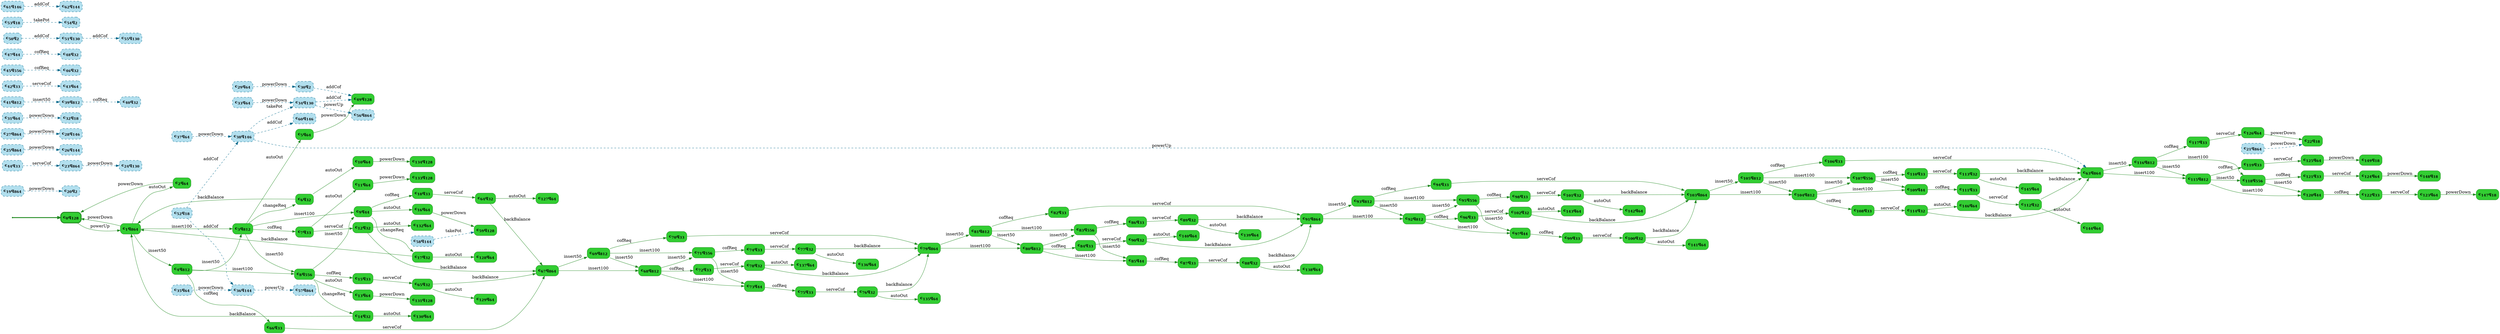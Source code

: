 digraph g {

	rankdir="LR"

	__invisible__[shape="point", color="forestgreen"]
	c0q128[label=<<b>c<sub>0</sub>q<sub>128</sub></b>>, shape="box", style="rounded, filled", fillcolor="limegreen", color="forestgreen", penwidth=3] // Initial
	c1q864[label=<<b>c<sub>1</sub>q<sub>864</sub></b>>, shape="box", style="rounded, filled", fillcolor="limegreen", color="forestgreen"]
	c2q64[label=<<b>c<sub>2</sub>q<sub>64</sub></b>>, shape="box", style="rounded, filled", fillcolor="limegreen", color="forestgreen"]
	c3q812[label=<<b>c<sub>3</sub>q<sub>812</sub></b>>, shape="box", style="rounded, filled", fillcolor="limegreen", color="forestgreen"]
	c5q64[label=<<b>c<sub>5</sub>q<sub>64</sub></b>>, shape="box", style="rounded, filled", fillcolor="limegreen", color="forestgreen"]
	c49q128[label=<<b>c<sub>49</sub>q<sub>128</sub></b>>, shape="box", style="rounded, filled", fillcolor="limegreen", color="forestgreen"]
	c6q32[label=<<b>c<sub>6</sub>q<sub>32</sub></b>>, shape="box", style="rounded, filled", fillcolor="limegreen", color="forestgreen"]
	c10q64[label=<<b>c<sub>10</sub>q<sub>64</sub></b>>, shape="box", style="rounded, filled", fillcolor="limegreen", color="forestgreen"]
	c134q128[label=<<b>c<sub>134</sub>q<sub>128</sub></b>>, shape="box", style="rounded, filled", fillcolor="limegreen", color="forestgreen"]
	c7q33[label=<<b>c<sub>7</sub>q<sub>33</sub></b>>, shape="box", style="rounded, filled", fillcolor="limegreen", color="forestgreen"]
	c11q64[label=<<b>c<sub>11</sub>q<sub>64</sub></b>>, shape="box", style="rounded, filled", fillcolor="limegreen", color="forestgreen"]
	c133q128[label=<<b>c<sub>133</sub>q<sub>128</sub></b>>, shape="box", style="rounded, filled", fillcolor="limegreen", color="forestgreen"]
	c12q32[label=<<b>c<sub>12</sub>q<sub>32</sub></b>>, shape="box", style="rounded, filled", fillcolor="limegreen", color="forestgreen"]
	c132q64[label=<<b>c<sub>132</sub>q<sub>64</sub></b>>, shape="box", style="rounded, filled", fillcolor="limegreen", color="forestgreen"]
	c67q864[label=<<b>c<sub>67</sub>q<sub>864</sub></b>>, shape="box", style="rounded, filled", fillcolor="limegreen", color="forestgreen"]
	c68q812[label=<<b>c<sub>68</sub>q<sub>812</sub></b>>, shape="box", style="rounded, filled", fillcolor="limegreen", color="forestgreen"]
	c72q33[label=<<b>c<sub>72</sub>q<sub>33</sub></b>>, shape="box", style="rounded, filled", fillcolor="limegreen", color="forestgreen"]
	c78q32[label=<<b>c<sub>78</sub>q<sub>32</sub></b>>, shape="box", style="rounded, filled", fillcolor="limegreen", color="forestgreen"]
	c137q64[label=<<b>c<sub>137</sub>q<sub>64</sub></b>>, shape="box", style="rounded, filled", fillcolor="limegreen", color="forestgreen"]
	c79q864[label=<<b>c<sub>79</sub>q<sub>864</sub></b>>, shape="box", style="rounded, filled", fillcolor="limegreen", color="forestgreen"]
	c80q812[label=<<b>c<sub>80</sub>q<sub>812</sub></b>>, shape="box", style="rounded, filled", fillcolor="limegreen", color="forestgreen"]
	c84q33[label=<<b>c<sub>84</sub>q<sub>33</sub></b>>, shape="box", style="rounded, filled", fillcolor="limegreen", color="forestgreen"]
	c90q32[label=<<b>c<sub>90</sub>q<sub>32</sub></b>>, shape="box", style="rounded, filled", fillcolor="limegreen", color="forestgreen"]
	c140q64[label=<<b>c<sub>140</sub>q<sub>64</sub></b>>, shape="box", style="rounded, filled", fillcolor="limegreen", color="forestgreen"]
	c91q864[label=<<b>c<sub>91</sub>q<sub>864</sub></b>>, shape="box", style="rounded, filled", fillcolor="limegreen", color="forestgreen"]
	c92q812[label=<<b>c<sub>92</sub>q<sub>812</sub></b>>, shape="box", style="rounded, filled", fillcolor="limegreen", color="forestgreen"]
	c96q33[label=<<b>c<sub>96</sub>q<sub>33</sub></b>>, shape="box", style="rounded, filled", fillcolor="limegreen", color="forestgreen"]
	c102q32[label=<<b>c<sub>102</sub>q<sub>32</sub></b>>, shape="box", style="rounded, filled", fillcolor="limegreen", color="forestgreen"]
	c143q64[label=<<b>c<sub>143</sub>q<sub>64</sub></b>>, shape="box", style="rounded, filled", fillcolor="limegreen", color="forestgreen"]
	c103q864[label=<<b>c<sub>103</sub>q<sub>864</sub></b>>, shape="box", style="rounded, filled", fillcolor="limegreen", color="forestgreen"]
	c104q812[label=<<b>c<sub>104</sub>q<sub>812</sub></b>>, shape="box", style="rounded, filled", fillcolor="limegreen", color="forestgreen"]
	c108q33[label=<<b>c<sub>108</sub>q<sub>33</sub></b>>, shape="box", style="rounded, filled", fillcolor="limegreen", color="forestgreen"]
	c114q32[label=<<b>c<sub>114</sub>q<sub>32</sub></b>>, shape="box", style="rounded, filled", fillcolor="limegreen", color="forestgreen"]
	c146q64[label=<<b>c<sub>146</sub>q<sub>64</sub></b>>, shape="box", style="rounded, filled", fillcolor="limegreen", color="forestgreen"]
	c63q864[label=<<b>c<sub>63</sub>q<sub>864</sub></b>>, shape="box", style="rounded, filled", fillcolor="limegreen", color="forestgreen"]
	c115q812[label=<<b>c<sub>115</sub>q<sub>812</sub></b>>, shape="box", style="rounded, filled", fillcolor="limegreen", color="forestgreen"]
	c119q33[label=<<b>c<sub>119</sub>q<sub>33</sub></b>>, shape="box", style="rounded, filled", fillcolor="limegreen", color="forestgreen"]
	c125q64[label=<<b>c<sub>125</sub>q<sub>64</sub></b>>, shape="box", style="rounded, filled", fillcolor="limegreen", color="forestgreen"]
	c149q18[label=<<b>c<sub>149</sub>q<sub>18</sub></b>>, shape="box", style="rounded, filled", fillcolor="limegreen", color="forestgreen"]
	c120q44[label=<<b>c<sub>120</sub>q<sub>44</sub></b>>, shape="box", style="rounded, filled", fillcolor="limegreen", color="forestgreen"]
	c122q33[label=<<b>c<sub>122</sub>q<sub>33</sub></b>>, shape="box", style="rounded, filled", fillcolor="limegreen", color="forestgreen"]
	c123q64[label=<<b>c<sub>123</sub>q<sub>64</sub></b>>, shape="box", style="rounded, filled", fillcolor="limegreen", color="forestgreen"]
	c147q18[label=<<b>c<sub>147</sub>q<sub>18</sub></b>>, shape="box", style="rounded, filled", fillcolor="limegreen", color="forestgreen"]
	c118q556[label=<<b>c<sub>118</sub>q<sub>556</sub></b>>, shape="box", style="rounded, filled", fillcolor="limegreen", color="forestgreen"]
	c121q33[label=<<b>c<sub>121</sub>q<sub>33</sub></b>>, shape="box", style="rounded, filled", fillcolor="limegreen", color="forestgreen"]
	c124q64[label=<<b>c<sub>124</sub>q<sub>64</sub></b>>, shape="box", style="rounded, filled", fillcolor="limegreen", color="forestgreen"]
	c148q18[label=<<b>c<sub>148</sub>q<sub>18</sub></b>>, shape="box", style="rounded, filled", fillcolor="limegreen", color="forestgreen"]
	c116q812[label=<<b>c<sub>116</sub>q<sub>812</sub></b>>, shape="box", style="rounded, filled", fillcolor="limegreen", color="forestgreen"]
	c117q33[label=<<b>c<sub>117</sub>q<sub>33</sub></b>>, shape="box", style="rounded, filled", fillcolor="limegreen", color="forestgreen"]
	c126q64[label=<<b>c<sub>126</sub>q<sub>64</sub></b>>, shape="box", style="rounded, filled", fillcolor="limegreen", color="forestgreen"]
	c22q18[label=<<b>c<sub>22</sub>q<sub>18</sub></b>>, shape="box", style="rounded, filled", fillcolor="limegreen", color="forestgreen"]
	c109q44[label=<<b>c<sub>109</sub>q<sub>44</sub></b>>, shape="box", style="rounded, filled", fillcolor="limegreen", color="forestgreen"]
	c111q33[label=<<b>c<sub>111</sub>q<sub>33</sub></b>>, shape="box", style="rounded, filled", fillcolor="limegreen", color="forestgreen"]
	c112q32[label=<<b>c<sub>112</sub>q<sub>32</sub></b>>, shape="box", style="rounded, filled", fillcolor="limegreen", color="forestgreen"]
	c144q64[label=<<b>c<sub>144</sub>q<sub>64</sub></b>>, shape="box", style="rounded, filled", fillcolor="limegreen", color="forestgreen"]
	c107q556[label=<<b>c<sub>107</sub>q<sub>556</sub></b>>, shape="box", style="rounded, filled", fillcolor="limegreen", color="forestgreen"]
	c110q33[label=<<b>c<sub>110</sub>q<sub>33</sub></b>>, shape="box", style="rounded, filled", fillcolor="limegreen", color="forestgreen"]
	c113q32[label=<<b>c<sub>113</sub>q<sub>32</sub></b>>, shape="box", style="rounded, filled", fillcolor="limegreen", color="forestgreen"]
	c145q64[label=<<b>c<sub>145</sub>q<sub>64</sub></b>>, shape="box", style="rounded, filled", fillcolor="limegreen", color="forestgreen"]
	c105q812[label=<<b>c<sub>105</sub>q<sub>812</sub></b>>, shape="box", style="rounded, filled", fillcolor="limegreen", color="forestgreen"]
	c106q33[label=<<b>c<sub>106</sub>q<sub>33</sub></b>>, shape="box", style="rounded, filled", fillcolor="limegreen", color="forestgreen"]
	c97q44[label=<<b>c<sub>97</sub>q<sub>44</sub></b>>, shape="box", style="rounded, filled", fillcolor="limegreen", color="forestgreen"]
	c99q33[label=<<b>c<sub>99</sub>q<sub>33</sub></b>>, shape="box", style="rounded, filled", fillcolor="limegreen", color="forestgreen"]
	c100q32[label=<<b>c<sub>100</sub>q<sub>32</sub></b>>, shape="box", style="rounded, filled", fillcolor="limegreen", color="forestgreen"]
	c141q64[label=<<b>c<sub>141</sub>q<sub>64</sub></b>>, shape="box", style="rounded, filled", fillcolor="limegreen", color="forestgreen"]
	c95q556[label=<<b>c<sub>95</sub>q<sub>556</sub></b>>, shape="box", style="rounded, filled", fillcolor="limegreen", color="forestgreen"]
	c98q33[label=<<b>c<sub>98</sub>q<sub>33</sub></b>>, shape="box", style="rounded, filled", fillcolor="limegreen", color="forestgreen"]
	c101q32[label=<<b>c<sub>101</sub>q<sub>32</sub></b>>, shape="box", style="rounded, filled", fillcolor="limegreen", color="forestgreen"]
	c142q64[label=<<b>c<sub>142</sub>q<sub>64</sub></b>>, shape="box", style="rounded, filled", fillcolor="limegreen", color="forestgreen"]
	c93q812[label=<<b>c<sub>93</sub>q<sub>812</sub></b>>, shape="box", style="rounded, filled", fillcolor="limegreen", color="forestgreen"]
	c94q33[label=<<b>c<sub>94</sub>q<sub>33</sub></b>>, shape="box", style="rounded, filled", fillcolor="limegreen", color="forestgreen"]
	c85q44[label=<<b>c<sub>85</sub>q<sub>44</sub></b>>, shape="box", style="rounded, filled", fillcolor="limegreen", color="forestgreen"]
	c87q33[label=<<b>c<sub>87</sub>q<sub>33</sub></b>>, shape="box", style="rounded, filled", fillcolor="limegreen", color="forestgreen"]
	c88q32[label=<<b>c<sub>88</sub>q<sub>32</sub></b>>, shape="box", style="rounded, filled", fillcolor="limegreen", color="forestgreen"]
	c138q64[label=<<b>c<sub>138</sub>q<sub>64</sub></b>>, shape="box", style="rounded, filled", fillcolor="limegreen", color="forestgreen"]
	c83q556[label=<<b>c<sub>83</sub>q<sub>556</sub></b>>, shape="box", style="rounded, filled", fillcolor="limegreen", color="forestgreen"]
	c86q33[label=<<b>c<sub>86</sub>q<sub>33</sub></b>>, shape="box", style="rounded, filled", fillcolor="limegreen", color="forestgreen"]
	c89q32[label=<<b>c<sub>89</sub>q<sub>32</sub></b>>, shape="box", style="rounded, filled", fillcolor="limegreen", color="forestgreen"]
	c139q64[label=<<b>c<sub>139</sub>q<sub>64</sub></b>>, shape="box", style="rounded, filled", fillcolor="limegreen", color="forestgreen"]
	c81q812[label=<<b>c<sub>81</sub>q<sub>812</sub></b>>, shape="box", style="rounded, filled", fillcolor="limegreen", color="forestgreen"]
	c82q33[label=<<b>c<sub>82</sub>q<sub>33</sub></b>>, shape="box", style="rounded, filled", fillcolor="limegreen", color="forestgreen"]
	c73q44[label=<<b>c<sub>73</sub>q<sub>44</sub></b>>, shape="box", style="rounded, filled", fillcolor="limegreen", color="forestgreen"]
	c75q33[label=<<b>c<sub>75</sub>q<sub>33</sub></b>>, shape="box", style="rounded, filled", fillcolor="limegreen", color="forestgreen"]
	c76q32[label=<<b>c<sub>76</sub>q<sub>32</sub></b>>, shape="box", style="rounded, filled", fillcolor="limegreen", color="forestgreen"]
	c135q64[label=<<b>c<sub>135</sub>q<sub>64</sub></b>>, shape="box", style="rounded, filled", fillcolor="limegreen", color="forestgreen"]
	c71q556[label=<<b>c<sub>71</sub>q<sub>556</sub></b>>, shape="box", style="rounded, filled", fillcolor="limegreen", color="forestgreen"]
	c74q33[label=<<b>c<sub>74</sub>q<sub>33</sub></b>>, shape="box", style="rounded, filled", fillcolor="limegreen", color="forestgreen"]
	c77q32[label=<<b>c<sub>77</sub>q<sub>32</sub></b>>, shape="box", style="rounded, filled", fillcolor="limegreen", color="forestgreen"]
	c136q64[label=<<b>c<sub>136</sub>q<sub>64</sub></b>>, shape="box", style="rounded, filled", fillcolor="limegreen", color="forestgreen"]
	c69q812[label=<<b>c<sub>69</sub>q<sub>812</sub></b>>, shape="box", style="rounded, filled", fillcolor="limegreen", color="forestgreen"]
	c70q33[label=<<b>c<sub>70</sub>q<sub>33</sub></b>>, shape="box", style="rounded, filled", fillcolor="limegreen", color="forestgreen"]
	c9q44[label=<<b>c<sub>9</sub>q<sub>44</sub></b>>, shape="box", style="rounded, filled", fillcolor="limegreen", color="forestgreen"]
	c16q64[label=<<b>c<sub>16</sub>q<sub>64</sub></b>>, shape="box", style="rounded, filled", fillcolor="limegreen", color="forestgreen"]
	c59q128[label=<<b>c<sub>59</sub>q<sub>128</sub></b>>, shape="box", style="rounded, filled", fillcolor="limegreen", color="forestgreen"]
	c17q32[label=<<b>c<sub>17</sub>q<sub>32</sub></b>>, shape="box", style="rounded, filled", fillcolor="limegreen", color="forestgreen"]
	c128q64[label=<<b>c<sub>128</sub>q<sub>64</sub></b>>, shape="box", style="rounded, filled", fillcolor="limegreen", color="forestgreen"]
	c18q33[label=<<b>c<sub>18</sub>q<sub>33</sub></b>>, shape="box", style="rounded, filled", fillcolor="limegreen", color="forestgreen"]
	c64q32[label=<<b>c<sub>64</sub>q<sub>32</sub></b>>, shape="box", style="rounded, filled", fillcolor="limegreen", color="forestgreen"]
	c127q64[label=<<b>c<sub>127</sub>q<sub>64</sub></b>>, shape="box", style="rounded, filled", fillcolor="limegreen", color="forestgreen"]
	c8q556[label=<<b>c<sub>8</sub>q<sub>556</sub></b>>, shape="box", style="rounded, filled", fillcolor="limegreen", color="forestgreen"]
	c13q64[label=<<b>c<sub>13</sub>q<sub>64</sub></b>>, shape="box", style="rounded, filled", fillcolor="limegreen", color="forestgreen"]
	c131q128[label=<<b>c<sub>131</sub>q<sub>128</sub></b>>, shape="box", style="rounded, filled", fillcolor="limegreen", color="forestgreen"]
	c14q32[label=<<b>c<sub>14</sub>q<sub>32</sub></b>>, shape="box", style="rounded, filled", fillcolor="limegreen", color="forestgreen"]
	c130q64[label=<<b>c<sub>130</sub>q<sub>64</sub></b>>, shape="box", style="rounded, filled", fillcolor="limegreen", color="forestgreen"]
	c15q33[label=<<b>c<sub>15</sub>q<sub>33</sub></b>>, shape="box", style="rounded, filled", fillcolor="limegreen", color="forestgreen"]
	c65q32[label=<<b>c<sub>65</sub>q<sub>32</sub></b>>, shape="box", style="rounded, filled", fillcolor="limegreen", color="forestgreen"]
	c129q64[label=<<b>c<sub>129</sub>q<sub>64</sub></b>>, shape="box", style="rounded, filled", fillcolor="limegreen", color="forestgreen"]
	c4q812[label=<<b>c<sub>4</sub>q<sub>812</sub></b>>, shape="box", style="rounded, filled", fillcolor="limegreen", color="forestgreen"]
	c66q33[label=<<b>c<sub>66</sub>q<sub>33</sub></b>>, shape="box", style="rounded, filled", fillcolor="limegreen", color="forestgreen"]
	c19q864[label=<<b>c<sub>19</sub>q<sub>864</sub></b>>, shape="box", style="rounded, filled, dashed", fillcolor="lightblue2", color="deepskyblue4"]
	c20q2[label=<<b>c<sub>20</sub>q<sub>2</sub></b>>, shape="box", style="rounded, filled, dashed", fillcolor="lightblue2", color="deepskyblue4"]
	c21q864[label=<<b>c<sub>21</sub>q<sub>864</sub></b>>, shape="box", style="rounded, filled, dashed", fillcolor="lightblue2", color="deepskyblue4"]
	c23q864[label=<<b>c<sub>23</sub>q<sub>864</sub></b>>, shape="box", style="rounded, filled, dashed", fillcolor="lightblue2", color="deepskyblue4"]
	c24q130[label=<<b>c<sub>24</sub>q<sub>130</sub></b>>, shape="box", style="rounded, filled, dashed", fillcolor="lightblue2", color="deepskyblue4"]
	c25q864[label=<<b>c<sub>25</sub>q<sub>864</sub></b>>, shape="box", style="rounded, filled, dashed", fillcolor="lightblue2", color="deepskyblue4"]
	c26q144[label=<<b>c<sub>26</sub>q<sub>144</sub></b>>, shape="box", style="rounded, filled, dashed", fillcolor="lightblue2", color="deepskyblue4"]
	c27q864[label=<<b>c<sub>27</sub>q<sub>864</sub></b>>, shape="box", style="rounded, filled, dashed", fillcolor="lightblue2", color="deepskyblue4"]
	c28q146[label=<<b>c<sub>28</sub>q<sub>146</sub></b>>, shape="box", style="rounded, filled, dashed", fillcolor="lightblue2", color="deepskyblue4"]
	c29q64[label=<<b>c<sub>29</sub>q<sub>64</sub></b>>, shape="box", style="rounded, filled, dashed", fillcolor="lightblue2", color="deepskyblue4"]
	c30q2[label=<<b>c<sub>30</sub>q<sub>2</sub></b>>, shape="box", style="rounded, filled, dashed", fillcolor="lightblue2", color="deepskyblue4"]
	c31q64[label=<<b>c<sub>31</sub>q<sub>64</sub></b>>, shape="box", style="rounded, filled, dashed", fillcolor="lightblue2", color="deepskyblue4"]
	c32q18[label=<<b>c<sub>32</sub>q<sub>18</sub></b>>, shape="box", style="rounded, filled, dashed", fillcolor="lightblue2", color="deepskyblue4"]
	c33q64[label=<<b>c<sub>33</sub>q<sub>64</sub></b>>, shape="box", style="rounded, filled, dashed", fillcolor="lightblue2", color="deepskyblue4"]
	c34q130[label=<<b>c<sub>34</sub>q<sub>130</sub></b>>, shape="box", style="rounded, filled, dashed", fillcolor="lightblue2", color="deepskyblue4"]
	c35q64[label=<<b>c<sub>35</sub>q<sub>64</sub></b>>, shape="box", style="rounded, filled, dashed", fillcolor="lightblue2", color="deepskyblue4"]
	c36q144[label=<<b>c<sub>36</sub>q<sub>144</sub></b>>, shape="box", style="rounded, filled, dashed", fillcolor="lightblue2", color="deepskyblue4"]
	c37q64[label=<<b>c<sub>37</sub>q<sub>64</sub></b>>, shape="box", style="rounded, filled, dashed", fillcolor="lightblue2", color="deepskyblue4"]
	c38q146[label=<<b>c<sub>38</sub>q<sub>146</sub></b>>, shape="box", style="rounded, filled, dashed", fillcolor="lightblue2", color="deepskyblue4"]
	c39q812[label=<<b>c<sub>39</sub>q<sub>812</sub></b>>, shape="box", style="rounded, filled, dashed", fillcolor="lightblue2", color="deepskyblue4"]
	c40q32[label=<<b>c<sub>40</sub>q<sub>32</sub></b>>, shape="box", style="rounded, filled, dashed", fillcolor="lightblue2", color="deepskyblue4"]
	c41q812[label=<<b>c<sub>41</sub>q<sub>812</sub></b>>, shape="box", style="rounded, filled, dashed", fillcolor="lightblue2", color="deepskyblue4"]
	c42q33[label=<<b>c<sub>42</sub>q<sub>33</sub></b>>, shape="box", style="rounded, filled, dashed", fillcolor="lightblue2", color="deepskyblue4"]
	c43q64[label=<<b>c<sub>43</sub>q<sub>64</sub></b>>, shape="box", style="rounded, filled, dashed", fillcolor="lightblue2", color="deepskyblue4"]
	c44q33[label=<<b>c<sub>44</sub>q<sub>33</sub></b>>, shape="box", style="rounded, filled, dashed", fillcolor="lightblue2", color="deepskyblue4"]
	c45q556[label=<<b>c<sub>45</sub>q<sub>556</sub></b>>, shape="box", style="rounded, filled, dashed", fillcolor="lightblue2", color="deepskyblue4"]
	c46q32[label=<<b>c<sub>46</sub>q<sub>32</sub></b>>, shape="box", style="rounded, filled, dashed", fillcolor="lightblue2", color="deepskyblue4"]
	c47q44[label=<<b>c<sub>47</sub>q<sub>44</sub></b>>, shape="box", style="rounded, filled, dashed", fillcolor="lightblue2", color="deepskyblue4"]
	c48q32[label=<<b>c<sub>48</sub>q<sub>32</sub></b>>, shape="box", style="rounded, filled, dashed", fillcolor="lightblue2", color="deepskyblue4"]
	c50q2[label=<<b>c<sub>50</sub>q<sub>2</sub></b>>, shape="box", style="rounded, filled, dashed", fillcolor="lightblue2", color="deepskyblue4"]
	c51q130[label=<<b>c<sub>51</sub>q<sub>130</sub></b>>, shape="box", style="rounded, filled, dashed", fillcolor="lightblue2", color="deepskyblue4"]
	c52q18[label=<<b>c<sub>52</sub>q<sub>18</sub></b>>, shape="box", style="rounded, filled, dashed", fillcolor="lightblue2", color="deepskyblue4"]
	c53q18[label=<<b>c<sub>53</sub>q<sub>18</sub></b>>, shape="box", style="rounded, filled, dashed", fillcolor="lightblue2", color="deepskyblue4"]
	c54q2[label=<<b>c<sub>54</sub>q<sub>2</sub></b>>, shape="box", style="rounded, filled, dashed", fillcolor="lightblue2", color="deepskyblue4"]
	c55q130[label=<<b>c<sub>55</sub>q<sub>130</sub></b>>, shape="box", style="rounded, filled, dashed", fillcolor="lightblue2", color="deepskyblue4"]
	c56q864[label=<<b>c<sub>56</sub>q<sub>864</sub></b>>, shape="box", style="rounded, filled, dashed", fillcolor="lightblue2", color="deepskyblue4"]
	c57q864[label=<<b>c<sub>57</sub>q<sub>864</sub></b>>, shape="box", style="rounded, filled, dashed", fillcolor="lightblue2", color="deepskyblue4"]
	c58q144[label=<<b>c<sub>58</sub>q<sub>144</sub></b>>, shape="box", style="rounded, filled, dashed", fillcolor="lightblue2", color="deepskyblue4"]
	c60q146[label=<<b>c<sub>60</sub>q<sub>146</sub></b>>, shape="box", style="rounded, filled, dashed", fillcolor="lightblue2", color="deepskyblue4"]
	c61q146[label=<<b>c<sub>61</sub>q<sub>146</sub></b>>, shape="box", style="rounded, filled, dashed", fillcolor="lightblue2", color="deepskyblue4"]
	c62q144[label=<<b>c<sub>62</sub>q<sub>144</sub></b>>, shape="box", style="rounded, filled, dashed", fillcolor="lightblue2", color="deepskyblue4"]

	__invisible__ -> c0q128[penwidth=3, color="forestgreen"]
	c0q128 -> c1q864[label=<powerUp>, color="forestgreen"]
	c1q864 -> c2q64[label=<autoOut>, color="forestgreen"]
	c2q64 -> c0q128[label=<powerDown>, color="forestgreen"]
	c1q864 -> c3q812[label=<insert100>, color="forestgreen"]
	c3q812 -> c5q64[label=<autoOut>, color="forestgreen"]
	c5q64 -> c49q128[label=<powerDown>, color="forestgreen"]
	c3q812 -> c6q32[label=<changeReq>, color="forestgreen"]
	c6q32 -> c10q64[label=<autoOut>, color="forestgreen"]
	c10q64 -> c134q128[label=<powerDown>, color="forestgreen"]
	c6q32 -> c1q864[label=<backBalance>, color="forestgreen"]
	c3q812 -> c7q33[label=<cofReq>, color="forestgreen"]
	c7q33 -> c11q64[label=<autoOut>, color="forestgreen"]
	c11q64 -> c133q128[label=<powerDown>, color="forestgreen"]
	c7q33 -> c12q32[label=<serveCof>, color="forestgreen"]
	c12q32 -> c132q64[label=<autoOut>, color="forestgreen"]
	c12q32 -> c67q864[label=<backBalance>, color="forestgreen"]
	c67q864 -> c68q812[label=<insert100>, color="forestgreen"]
	c68q812 -> c72q33[label=<cofReq>, color="forestgreen"]
	c72q33 -> c78q32[label=<serveCof>, color="forestgreen"]
	c78q32 -> c137q64[label=<autoOut>, color="forestgreen"]
	c78q32 -> c79q864[label=<backBalance>, color="forestgreen"]
	c79q864 -> c80q812[label=<insert100>, color="forestgreen"]
	c80q812 -> c84q33[label=<cofReq>, color="forestgreen"]
	c84q33 -> c90q32[label=<serveCof>, color="forestgreen"]
	c90q32 -> c140q64[label=<autoOut>, color="forestgreen"]
	c90q32 -> c91q864[label=<backBalance>, color="forestgreen"]
	c91q864 -> c92q812[label=<insert100>, color="forestgreen"]
	c92q812 -> c96q33[label=<cofReq>, color="forestgreen"]
	c96q33 -> c102q32[label=<serveCof>, color="forestgreen"]
	c102q32 -> c143q64[label=<autoOut>, color="forestgreen"]
	c102q32 -> c103q864[label=<backBalance>, color="forestgreen"]
	c103q864 -> c104q812[label=<insert100>, color="forestgreen"]
	c104q812 -> c108q33[label=<cofReq>, color="forestgreen"]
	c108q33 -> c114q32[label=<serveCof>, color="forestgreen"]
	c114q32 -> c146q64[label=<autoOut>, color="forestgreen"]
	c114q32 -> c63q864[label=<backBalance>, color="forestgreen"]
	c63q864 -> c115q812[label=<insert100>, color="forestgreen"]
	c115q812 -> c119q33[label=<cofReq>, color="forestgreen"]
	c119q33 -> c125q64[label=<serveCof>, color="forestgreen"]
	c125q64 -> c149q18[label=<powerDown>, color="forestgreen"]
	c115q812 -> c120q44[label=<insert100>, color="forestgreen"]
	c120q44 -> c122q33[label=<cofReq>, color="forestgreen"]
	c122q33 -> c123q64[label=<serveCof>, color="forestgreen"]
	c123q64 -> c147q18[label=<powerDown>, color="forestgreen"]
	c115q812 -> c118q556[label=<insert50>, color="forestgreen"]
	c118q556 -> c121q33[label=<cofReq>, color="forestgreen"]
	c121q33 -> c124q64[label=<serveCof>, color="forestgreen"]
	c124q64 -> c148q18[label=<powerDown>, color="forestgreen"]
	c118q556 -> c120q44[label=<insert50>, color="forestgreen"]
	c63q864 -> c116q812[label=<insert50>, color="forestgreen"]
	c116q812 -> c117q33[label=<cofReq>, color="forestgreen"]
	c117q33 -> c126q64[label=<serveCof>, color="forestgreen"]
	c126q64 -> c22q18[label=<powerDown>, color="forestgreen"]
	c116q812 -> c118q556[label=<insert100>, color="forestgreen"]
	c116q812 -> c115q812[label=<insert50>, color="forestgreen"]
	c104q812 -> c109q44[label=<insert100>, color="forestgreen"]
	c109q44 -> c111q33[label=<cofReq>, color="forestgreen"]
	c111q33 -> c112q32[label=<serveCof>, color="forestgreen"]
	c112q32 -> c144q64[label=<autoOut>, color="forestgreen"]
	c112q32 -> c63q864[label=<backBalance>, color="forestgreen"]
	c104q812 -> c107q556[label=<insert50>, color="forestgreen"]
	c107q556 -> c110q33[label=<cofReq>, color="forestgreen"]
	c110q33 -> c113q32[label=<serveCof>, color="forestgreen"]
	c113q32 -> c145q64[label=<autoOut>, color="forestgreen"]
	c113q32 -> c63q864[label=<backBalance>, color="forestgreen"]
	c107q556 -> c109q44[label=<insert50>, color="forestgreen"]
	c103q864 -> c105q812[label=<insert50>, color="forestgreen"]
	c105q812 -> c106q33[label=<cofReq>, color="forestgreen"]
	c106q33 -> c63q864[label=<serveCof>, color="forestgreen"]
	c105q812 -> c107q556[label=<insert100>, color="forestgreen"]
	c105q812 -> c104q812[label=<insert50>, color="forestgreen"]
	c92q812 -> c97q44[label=<insert100>, color="forestgreen"]
	c97q44 -> c99q33[label=<cofReq>, color="forestgreen"]
	c99q33 -> c100q32[label=<serveCof>, color="forestgreen"]
	c100q32 -> c141q64[label=<autoOut>, color="forestgreen"]
	c100q32 -> c103q864[label=<backBalance>, color="forestgreen"]
	c92q812 -> c95q556[label=<insert50>, color="forestgreen"]
	c95q556 -> c98q33[label=<cofReq>, color="forestgreen"]
	c98q33 -> c101q32[label=<serveCof>, color="forestgreen"]
	c101q32 -> c142q64[label=<autoOut>, color="forestgreen"]
	c101q32 -> c103q864[label=<backBalance>, color="forestgreen"]
	c95q556 -> c97q44[label=<insert50>, color="forestgreen"]
	c91q864 -> c93q812[label=<insert50>, color="forestgreen"]
	c93q812 -> c94q33[label=<cofReq>, color="forestgreen"]
	c94q33 -> c103q864[label=<serveCof>, color="forestgreen"]
	c93q812 -> c95q556[label=<insert100>, color="forestgreen"]
	c93q812 -> c92q812[label=<insert50>, color="forestgreen"]
	c80q812 -> c85q44[label=<insert100>, color="forestgreen"]
	c85q44 -> c87q33[label=<cofReq>, color="forestgreen"]
	c87q33 -> c88q32[label=<serveCof>, color="forestgreen"]
	c88q32 -> c138q64[label=<autoOut>, color="forestgreen"]
	c88q32 -> c91q864[label=<backBalance>, color="forestgreen"]
	c80q812 -> c83q556[label=<insert50>, color="forestgreen"]
	c83q556 -> c86q33[label=<cofReq>, color="forestgreen"]
	c86q33 -> c89q32[label=<serveCof>, color="forestgreen"]
	c89q32 -> c139q64[label=<autoOut>, color="forestgreen"]
	c89q32 -> c91q864[label=<backBalance>, color="forestgreen"]
	c83q556 -> c85q44[label=<insert50>, color="forestgreen"]
	c79q864 -> c81q812[label=<insert50>, color="forestgreen"]
	c81q812 -> c82q33[label=<cofReq>, color="forestgreen"]
	c82q33 -> c91q864[label=<serveCof>, color="forestgreen"]
	c81q812 -> c83q556[label=<insert100>, color="forestgreen"]
	c81q812 -> c80q812[label=<insert50>, color="forestgreen"]
	c68q812 -> c73q44[label=<insert100>, color="forestgreen"]
	c73q44 -> c75q33[label=<cofReq>, color="forestgreen"]
	c75q33 -> c76q32[label=<serveCof>, color="forestgreen"]
	c76q32 -> c135q64[label=<autoOut>, color="forestgreen"]
	c76q32 -> c79q864[label=<backBalance>, color="forestgreen"]
	c68q812 -> c71q556[label=<insert50>, color="forestgreen"]
	c71q556 -> c74q33[label=<cofReq>, color="forestgreen"]
	c74q33 -> c77q32[label=<serveCof>, color="forestgreen"]
	c77q32 -> c136q64[label=<autoOut>, color="forestgreen"]
	c77q32 -> c79q864[label=<backBalance>, color="forestgreen"]
	c71q556 -> c73q44[label=<insert50>, color="forestgreen"]
	c67q864 -> c69q812[label=<insert50>, color="forestgreen"]
	c69q812 -> c70q33[label=<cofReq>, color="forestgreen"]
	c70q33 -> c79q864[label=<serveCof>, color="forestgreen"]
	c69q812 -> c71q556[label=<insert100>, color="forestgreen"]
	c69q812 -> c68q812[label=<insert50>, color="forestgreen"]
	c3q812 -> c9q44[label=<insert100>, color="forestgreen"]
	c9q44 -> c16q64[label=<autoOut>, color="forestgreen"]
	c16q64 -> c59q128[label=<powerDown>, color="forestgreen"]
	c9q44 -> c17q32[label=<changeReq>, color="forestgreen"]
	c17q32 -> c128q64[label=<autoOut>, color="forestgreen"]
	c17q32 -> c1q864[label=<backBalance>, color="forestgreen"]
	c9q44 -> c18q33[label=<cofReq>, color="forestgreen"]
	c18q33 -> c64q32[label=<serveCof>, color="forestgreen"]
	c64q32 -> c127q64[label=<autoOut>, color="forestgreen"]
	c64q32 -> c67q864[label=<backBalance>, color="forestgreen"]
	c3q812 -> c8q556[label=<insert50>, color="forestgreen"]
	c8q556 -> c13q64[label=<autoOut>, color="forestgreen"]
	c13q64 -> c131q128[label=<powerDown>, color="forestgreen"]
	c8q556 -> c14q32[label=<changeReq>, color="forestgreen"]
	c14q32 -> c130q64[label=<autoOut>, color="forestgreen"]
	c14q32 -> c1q864[label=<backBalance>, color="forestgreen"]
	c8q556 -> c15q33[label=<cofReq>, color="forestgreen"]
	c15q33 -> c65q32[label=<serveCof>, color="forestgreen"]
	c65q32 -> c129q64[label=<autoOut>, color="forestgreen"]
	c65q32 -> c67q864[label=<backBalance>, color="forestgreen"]
	c8q556 -> c9q44[label=<insert50>, color="forestgreen"]
	c1q864 -> c4q812[label=<insert50>, color="forestgreen"]
	c4q812 -> c8q556[label=<insert100>, color="forestgreen"]
	c4q812 -> c3q812[label=<insert50>, color="forestgreen"]
	c4q812 -> c66q33[label=<cofReq>, color="forestgreen"]
	c66q33 -> c67q864[label=<serveCof>, color="forestgreen"]
	c1q864 -> c0q128[label=<powerDown>, color="forestgreen"]
	c19q864 -> c20q2[label=<powerDown>, color="deepskyblue4", style="dashed"]
	c21q864 -> c22q18[label=<powerDown>, color="deepskyblue4", style="dashed"]
	c23q864 -> c24q130[label=<powerDown>, color="deepskyblue4", style="dashed"]
	c25q864 -> c26q144[label=<powerDown>, color="deepskyblue4", style="dashed"]
	c27q864 -> c28q146[label=<powerDown>, color="deepskyblue4", style="dashed"]
	c29q64 -> c30q2[label=<powerDown>, color="deepskyblue4", style="dashed"]
	c31q64 -> c32q18[label=<powerDown>, color="deepskyblue4", style="dashed"]
	c33q64 -> c34q130[label=<powerDown>, color="deepskyblue4", style="dashed"]
	c35q64 -> c36q144[label=<powerDown>, color="deepskyblue4", style="dashed"]
	c37q64 -> c38q146[label=<powerDown>, color="deepskyblue4", style="dashed"]
	c39q812 -> c40q32[label=<cofReq>, color="deepskyblue4", style="dashed"]
	c41q812 -> c39q812[label=<insert50>, color="deepskyblue4", style="dashed"]
	c42q33 -> c43q64[label=<serveCof>, color="deepskyblue4", style="dashed"]
	c44q33 -> c23q864[label=<serveCof>, color="deepskyblue4", style="dashed"]
	c45q556 -> c46q32[label=<cofReq>, color="deepskyblue4", style="dashed"]
	c47q44 -> c48q32[label=<cofReq>, color="deepskyblue4", style="dashed"]
	c30q2 -> c49q128[label=<addCof>, color="deepskyblue4", style="dashed"]
	c50q2 -> c51q130[label=<addCof>, color="deepskyblue4", style="dashed"]
	c52q18 -> c36q144[label=<addCof>, color="deepskyblue4", style="dashed"]
	c52q18 -> c38q146[label=<addCof>, color="deepskyblue4", style="dashed"]
	c53q18 -> c54q2[label=<takePot>, color="deepskyblue4", style="dashed"]
	c51q130 -> c55q130[label=<addCof>, color="deepskyblue4", style="dashed"]
	c34q130 -> c49q128[label=<addCof>, color="deepskyblue4", style="dashed"]
	c34q130 -> c56q864[label=<powerUp>, color="deepskyblue4", style="dashed"]
	c36q144 -> c57q864[label=<powerUp>, color="deepskyblue4", style="dashed"]
	c58q144 -> c59q128[label=<takePot>, color="deepskyblue4", style="dashed"]
	c38q146 -> c60q146[label=<addCof>, color="deepskyblue4", style="dashed"]
	c61q146 -> c62q144[label=<addCof>, color="deepskyblue4", style="dashed"]
	c38q146 -> c63q864[label=<powerUp>, color="deepskyblue4", style="dashed"]
	c38q146 -> c34q130[label=<takePot>, color="deepskyblue4", style="dashed"]

}
